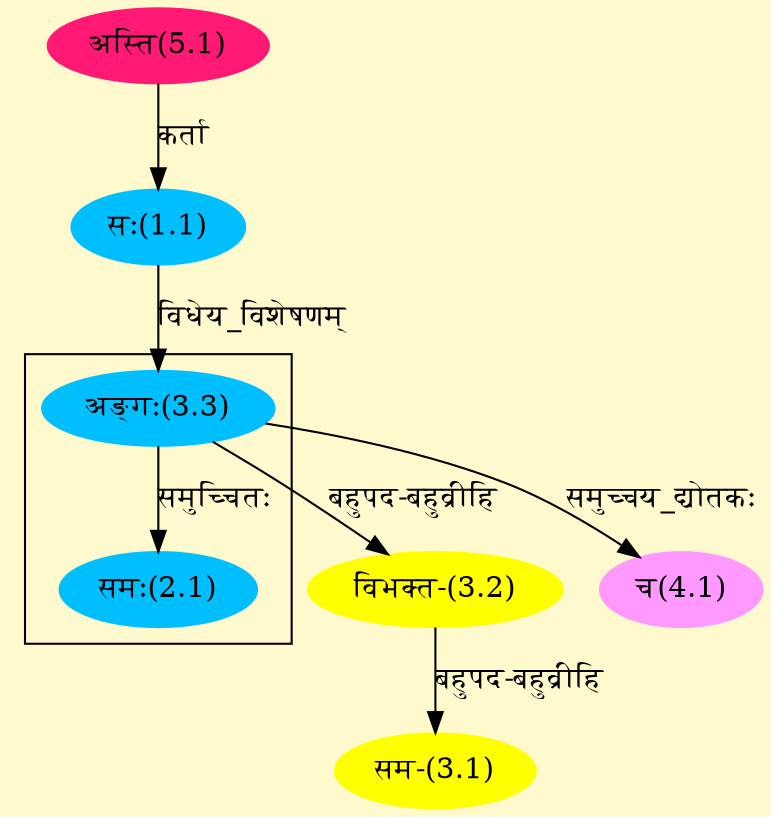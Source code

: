 digraph G{
rankdir=BT;
 compound=true;
 bgcolor="lemonchiffon1";

subgraph cluster_1{
Node2_1 [style=filled, color="#00BFFF" label = "समः(2.1)"]
Node3_3 [style=filled, color="#00BFFF" label = "अङ्गः(3.3)"]

}
Node1_1 [style=filled, color="#00BFFF" label = "सः(1.1)"]
Node5_1 [style=filled, color="#FF1975" label = "अस्ति(5.1)"]
Node3_1 [style=filled, color="#FFFF00" label = "सम-(3.1)"]
Node3_2 [style=filled, color="#FFFF00" label = "विभक्त-(3.2)"]
Node3_3 [style=filled, color="#00BFFF" label = "अङ्गः(3.3)"]
Node4_1 [style=filled, color="#FF99FF" label = "च(4.1)"]
/* Start of Relations section */

Node1_1 -> Node5_1 [  label="कर्ता"  dir="back" ]
Node2_1 -> Node3_3 [  label="समुच्चितः"  dir="back" ]
Node3_1 -> Node3_2 [  label="बहुपद-बहुव्रीहि"  dir="back" ]
Node3_2 -> Node3_3 [  label="बहुपद-बहुव्रीहि"  dir="back" ]
Node3_3 -> Node1_1 [  label="विधेय_विशेषणम्"  dir="back" ]
Node4_1 -> Node3_3 [  label="समुच्चय_द्योतकः"  dir="back" ]
}
